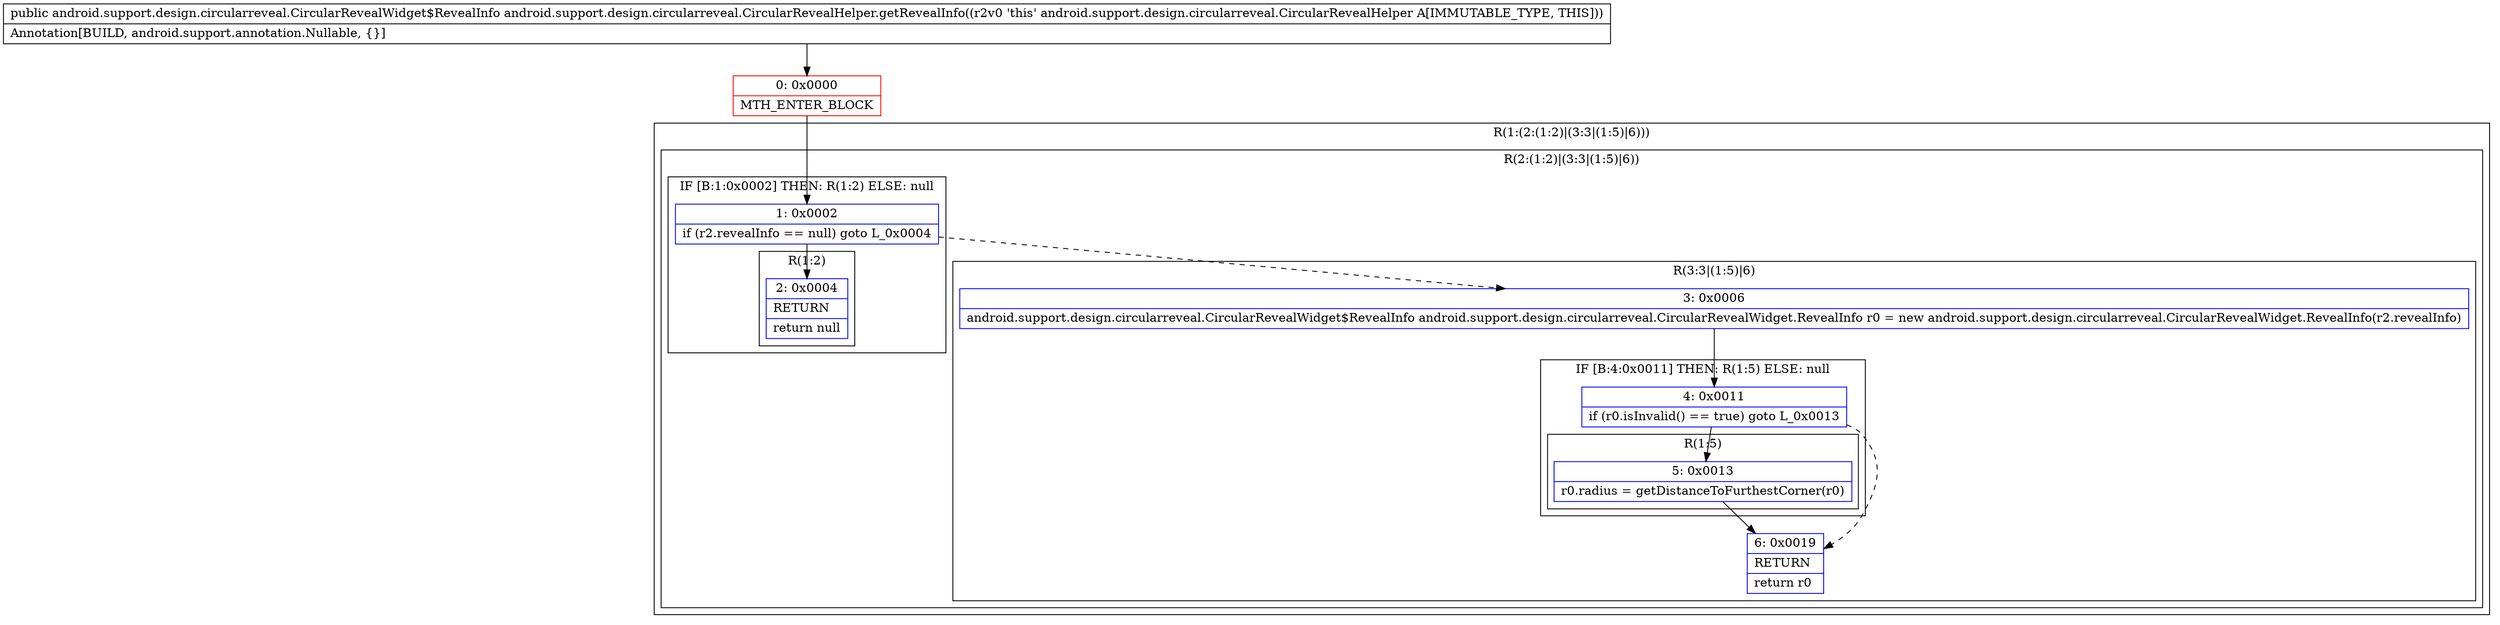 digraph "CFG forandroid.support.design.circularreveal.CircularRevealHelper.getRevealInfo()Landroid\/support\/design\/circularreveal\/CircularRevealWidget$RevealInfo;" {
subgraph cluster_Region_1845487092 {
label = "R(1:(2:(1:2)|(3:3|(1:5)|6)))";
node [shape=record,color=blue];
subgraph cluster_Region_918456982 {
label = "R(2:(1:2)|(3:3|(1:5)|6))";
node [shape=record,color=blue];
subgraph cluster_IfRegion_1258244637 {
label = "IF [B:1:0x0002] THEN: R(1:2) ELSE: null";
node [shape=record,color=blue];
Node_1 [shape=record,label="{1\:\ 0x0002|if (r2.revealInfo == null) goto L_0x0004\l}"];
subgraph cluster_Region_1556824163 {
label = "R(1:2)";
node [shape=record,color=blue];
Node_2 [shape=record,label="{2\:\ 0x0004|RETURN\l|return null\l}"];
}
}
subgraph cluster_Region_1963967786 {
label = "R(3:3|(1:5)|6)";
node [shape=record,color=blue];
Node_3 [shape=record,label="{3\:\ 0x0006|android.support.design.circularreveal.CircularRevealWidget$RevealInfo android.support.design.circularreveal.CircularRevealWidget.RevealInfo r0 = new android.support.design.circularreveal.CircularRevealWidget.RevealInfo(r2.revealInfo)\l}"];
subgraph cluster_IfRegion_1062239168 {
label = "IF [B:4:0x0011] THEN: R(1:5) ELSE: null";
node [shape=record,color=blue];
Node_4 [shape=record,label="{4\:\ 0x0011|if (r0.isInvalid() == true) goto L_0x0013\l}"];
subgraph cluster_Region_264234 {
label = "R(1:5)";
node [shape=record,color=blue];
Node_5 [shape=record,label="{5\:\ 0x0013|r0.radius = getDistanceToFurthestCorner(r0)\l}"];
}
}
Node_6 [shape=record,label="{6\:\ 0x0019|RETURN\l|return r0\l}"];
}
}
}
Node_0 [shape=record,color=red,label="{0\:\ 0x0000|MTH_ENTER_BLOCK\l}"];
MethodNode[shape=record,label="{public android.support.design.circularreveal.CircularRevealWidget$RevealInfo android.support.design.circularreveal.CircularRevealHelper.getRevealInfo((r2v0 'this' android.support.design.circularreveal.CircularRevealHelper A[IMMUTABLE_TYPE, THIS]))  | Annotation[BUILD, android.support.annotation.Nullable, \{\}]\l}"];
MethodNode -> Node_0;
Node_1 -> Node_2;
Node_1 -> Node_3[style=dashed];
Node_3 -> Node_4;
Node_4 -> Node_5;
Node_4 -> Node_6[style=dashed];
Node_5 -> Node_6;
Node_0 -> Node_1;
}

